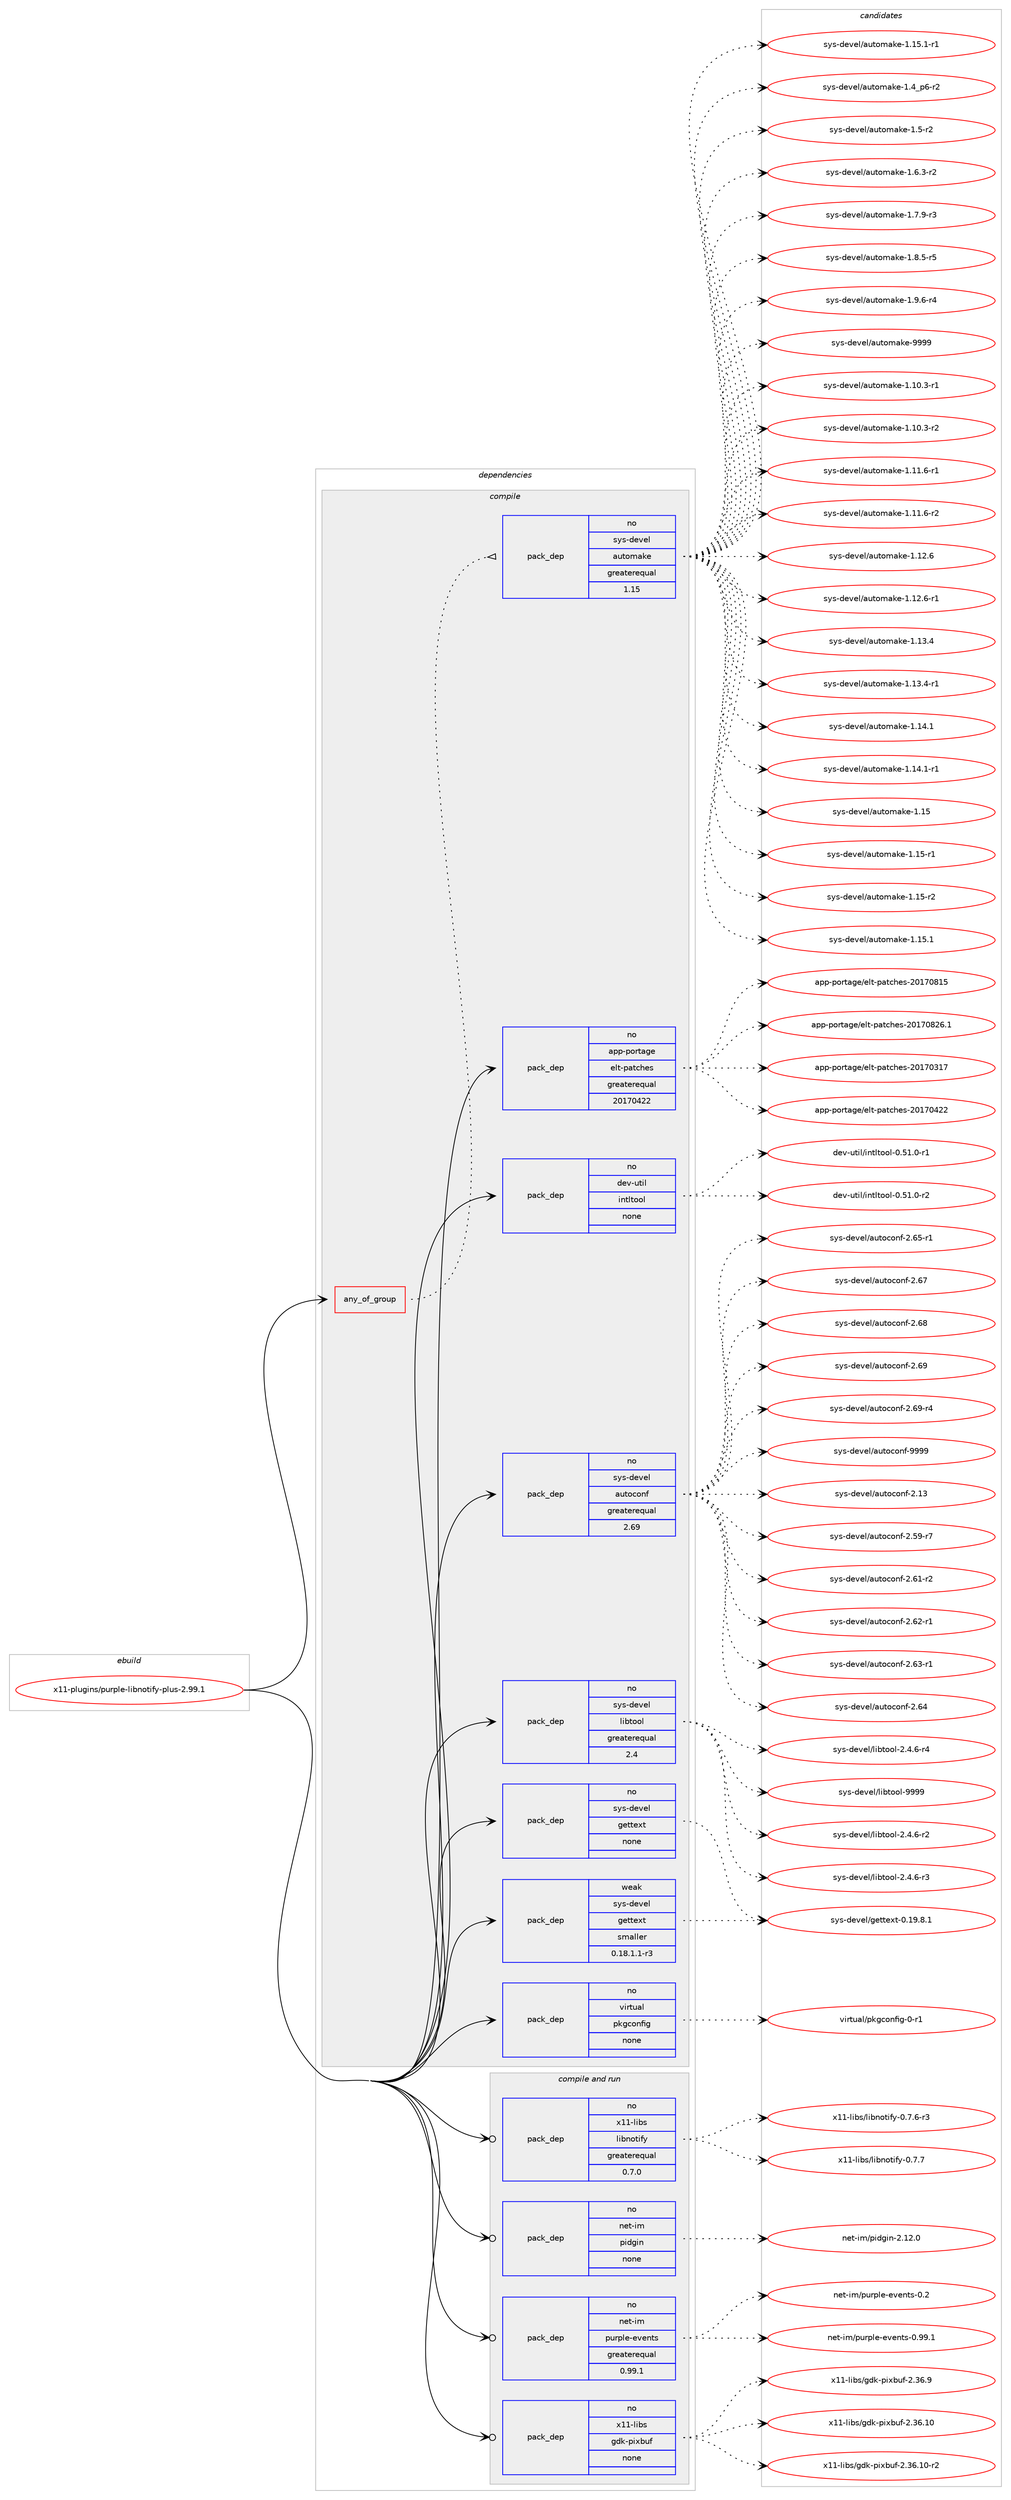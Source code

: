 digraph prolog {

# *************
# Graph options
# *************

newrank=true;
concentrate=true;
compound=true;
graph [rankdir=LR,fontname=Helvetica,fontsize=10,ranksep=1.5];#, ranksep=2.5, nodesep=0.2];
edge  [arrowhead=vee];
node  [fontname=Helvetica,fontsize=10];

# **********
# The ebuild
# **********

subgraph cluster_leftcol {
color=gray;
rank=same;
label=<<i>ebuild</i>>;
id [label="x11-plugins/purple-libnotify-plus-2.99.1", color=red, width=4, href="../x11-plugins/purple-libnotify-plus-2.99.1.svg"];
}

# ****************
# The dependencies
# ****************

subgraph cluster_midcol {
color=gray;
label=<<i>dependencies</i>>;
subgraph cluster_compile {
fillcolor="#eeeeee";
style=filled;
label=<<i>compile</i>>;
subgraph any9581 {
dependency526712 [label=<<TABLE BORDER="0" CELLBORDER="1" CELLSPACING="0" CELLPADDING="4"><TR><TD CELLPADDING="10">any_of_group</TD></TR></TABLE>>, shape=none, color=red];subgraph pack393232 {
dependency526713 [label=<<TABLE BORDER="0" CELLBORDER="1" CELLSPACING="0" CELLPADDING="4" WIDTH="220"><TR><TD ROWSPAN="6" CELLPADDING="30">pack_dep</TD></TR><TR><TD WIDTH="110">no</TD></TR><TR><TD>sys-devel</TD></TR><TR><TD>automake</TD></TR><TR><TD>greaterequal</TD></TR><TR><TD>1.15</TD></TR></TABLE>>, shape=none, color=blue];
}
dependency526712:e -> dependency526713:w [weight=20,style="dotted",arrowhead="oinv"];
}
id:e -> dependency526712:w [weight=20,style="solid",arrowhead="vee"];
subgraph pack393233 {
dependency526714 [label=<<TABLE BORDER="0" CELLBORDER="1" CELLSPACING="0" CELLPADDING="4" WIDTH="220"><TR><TD ROWSPAN="6" CELLPADDING="30">pack_dep</TD></TR><TR><TD WIDTH="110">no</TD></TR><TR><TD>app-portage</TD></TR><TR><TD>elt-patches</TD></TR><TR><TD>greaterequal</TD></TR><TR><TD>20170422</TD></TR></TABLE>>, shape=none, color=blue];
}
id:e -> dependency526714:w [weight=20,style="solid",arrowhead="vee"];
subgraph pack393234 {
dependency526715 [label=<<TABLE BORDER="0" CELLBORDER="1" CELLSPACING="0" CELLPADDING="4" WIDTH="220"><TR><TD ROWSPAN="6" CELLPADDING="30">pack_dep</TD></TR><TR><TD WIDTH="110">no</TD></TR><TR><TD>dev-util</TD></TR><TR><TD>intltool</TD></TR><TR><TD>none</TD></TR><TR><TD></TD></TR></TABLE>>, shape=none, color=blue];
}
id:e -> dependency526715:w [weight=20,style="solid",arrowhead="vee"];
subgraph pack393235 {
dependency526716 [label=<<TABLE BORDER="0" CELLBORDER="1" CELLSPACING="0" CELLPADDING="4" WIDTH="220"><TR><TD ROWSPAN="6" CELLPADDING="30">pack_dep</TD></TR><TR><TD WIDTH="110">no</TD></TR><TR><TD>sys-devel</TD></TR><TR><TD>autoconf</TD></TR><TR><TD>greaterequal</TD></TR><TR><TD>2.69</TD></TR></TABLE>>, shape=none, color=blue];
}
id:e -> dependency526716:w [weight=20,style="solid",arrowhead="vee"];
subgraph pack393236 {
dependency526717 [label=<<TABLE BORDER="0" CELLBORDER="1" CELLSPACING="0" CELLPADDING="4" WIDTH="220"><TR><TD ROWSPAN="6" CELLPADDING="30">pack_dep</TD></TR><TR><TD WIDTH="110">no</TD></TR><TR><TD>sys-devel</TD></TR><TR><TD>gettext</TD></TR><TR><TD>none</TD></TR><TR><TD></TD></TR></TABLE>>, shape=none, color=blue];
}
id:e -> dependency526717:w [weight=20,style="solid",arrowhead="vee"];
subgraph pack393237 {
dependency526718 [label=<<TABLE BORDER="0" CELLBORDER="1" CELLSPACING="0" CELLPADDING="4" WIDTH="220"><TR><TD ROWSPAN="6" CELLPADDING="30">pack_dep</TD></TR><TR><TD WIDTH="110">no</TD></TR><TR><TD>sys-devel</TD></TR><TR><TD>libtool</TD></TR><TR><TD>greaterequal</TD></TR><TR><TD>2.4</TD></TR></TABLE>>, shape=none, color=blue];
}
id:e -> dependency526718:w [weight=20,style="solid",arrowhead="vee"];
subgraph pack393238 {
dependency526719 [label=<<TABLE BORDER="0" CELLBORDER="1" CELLSPACING="0" CELLPADDING="4" WIDTH="220"><TR><TD ROWSPAN="6" CELLPADDING="30">pack_dep</TD></TR><TR><TD WIDTH="110">no</TD></TR><TR><TD>virtual</TD></TR><TR><TD>pkgconfig</TD></TR><TR><TD>none</TD></TR><TR><TD></TD></TR></TABLE>>, shape=none, color=blue];
}
id:e -> dependency526719:w [weight=20,style="solid",arrowhead="vee"];
subgraph pack393239 {
dependency526720 [label=<<TABLE BORDER="0" CELLBORDER="1" CELLSPACING="0" CELLPADDING="4" WIDTH="220"><TR><TD ROWSPAN="6" CELLPADDING="30">pack_dep</TD></TR><TR><TD WIDTH="110">weak</TD></TR><TR><TD>sys-devel</TD></TR><TR><TD>gettext</TD></TR><TR><TD>smaller</TD></TR><TR><TD>0.18.1.1-r3</TD></TR></TABLE>>, shape=none, color=blue];
}
id:e -> dependency526720:w [weight=20,style="solid",arrowhead="vee"];
}
subgraph cluster_compileandrun {
fillcolor="#eeeeee";
style=filled;
label=<<i>compile and run</i>>;
subgraph pack393240 {
dependency526721 [label=<<TABLE BORDER="0" CELLBORDER="1" CELLSPACING="0" CELLPADDING="4" WIDTH="220"><TR><TD ROWSPAN="6" CELLPADDING="30">pack_dep</TD></TR><TR><TD WIDTH="110">no</TD></TR><TR><TD>net-im</TD></TR><TR><TD>pidgin</TD></TR><TR><TD>none</TD></TR><TR><TD></TD></TR></TABLE>>, shape=none, color=blue];
}
id:e -> dependency526721:w [weight=20,style="solid",arrowhead="odotvee"];
subgraph pack393241 {
dependency526722 [label=<<TABLE BORDER="0" CELLBORDER="1" CELLSPACING="0" CELLPADDING="4" WIDTH="220"><TR><TD ROWSPAN="6" CELLPADDING="30">pack_dep</TD></TR><TR><TD WIDTH="110">no</TD></TR><TR><TD>net-im</TD></TR><TR><TD>purple-events</TD></TR><TR><TD>greaterequal</TD></TR><TR><TD>0.99.1</TD></TR></TABLE>>, shape=none, color=blue];
}
id:e -> dependency526722:w [weight=20,style="solid",arrowhead="odotvee"];
subgraph pack393242 {
dependency526723 [label=<<TABLE BORDER="0" CELLBORDER="1" CELLSPACING="0" CELLPADDING="4" WIDTH="220"><TR><TD ROWSPAN="6" CELLPADDING="30">pack_dep</TD></TR><TR><TD WIDTH="110">no</TD></TR><TR><TD>x11-libs</TD></TR><TR><TD>gdk-pixbuf</TD></TR><TR><TD>none</TD></TR><TR><TD></TD></TR></TABLE>>, shape=none, color=blue];
}
id:e -> dependency526723:w [weight=20,style="solid",arrowhead="odotvee"];
subgraph pack393243 {
dependency526724 [label=<<TABLE BORDER="0" CELLBORDER="1" CELLSPACING="0" CELLPADDING="4" WIDTH="220"><TR><TD ROWSPAN="6" CELLPADDING="30">pack_dep</TD></TR><TR><TD WIDTH="110">no</TD></TR><TR><TD>x11-libs</TD></TR><TR><TD>libnotify</TD></TR><TR><TD>greaterequal</TD></TR><TR><TD>0.7.0</TD></TR></TABLE>>, shape=none, color=blue];
}
id:e -> dependency526724:w [weight=20,style="solid",arrowhead="odotvee"];
}
subgraph cluster_run {
fillcolor="#eeeeee";
style=filled;
label=<<i>run</i>>;
}
}

# **************
# The candidates
# **************

subgraph cluster_choices {
rank=same;
color=gray;
label=<<i>candidates</i>>;

subgraph choice393232 {
color=black;
nodesep=1;
choice11512111545100101118101108479711711611110997107101454946494846514511449 [label="sys-devel/automake-1.10.3-r1", color=red, width=4,href="../sys-devel/automake-1.10.3-r1.svg"];
choice11512111545100101118101108479711711611110997107101454946494846514511450 [label="sys-devel/automake-1.10.3-r2", color=red, width=4,href="../sys-devel/automake-1.10.3-r2.svg"];
choice11512111545100101118101108479711711611110997107101454946494946544511449 [label="sys-devel/automake-1.11.6-r1", color=red, width=4,href="../sys-devel/automake-1.11.6-r1.svg"];
choice11512111545100101118101108479711711611110997107101454946494946544511450 [label="sys-devel/automake-1.11.6-r2", color=red, width=4,href="../sys-devel/automake-1.11.6-r2.svg"];
choice1151211154510010111810110847971171161111099710710145494649504654 [label="sys-devel/automake-1.12.6", color=red, width=4,href="../sys-devel/automake-1.12.6.svg"];
choice11512111545100101118101108479711711611110997107101454946495046544511449 [label="sys-devel/automake-1.12.6-r1", color=red, width=4,href="../sys-devel/automake-1.12.6-r1.svg"];
choice1151211154510010111810110847971171161111099710710145494649514652 [label="sys-devel/automake-1.13.4", color=red, width=4,href="../sys-devel/automake-1.13.4.svg"];
choice11512111545100101118101108479711711611110997107101454946495146524511449 [label="sys-devel/automake-1.13.4-r1", color=red, width=4,href="../sys-devel/automake-1.13.4-r1.svg"];
choice1151211154510010111810110847971171161111099710710145494649524649 [label="sys-devel/automake-1.14.1", color=red, width=4,href="../sys-devel/automake-1.14.1.svg"];
choice11512111545100101118101108479711711611110997107101454946495246494511449 [label="sys-devel/automake-1.14.1-r1", color=red, width=4,href="../sys-devel/automake-1.14.1-r1.svg"];
choice115121115451001011181011084797117116111109971071014549464953 [label="sys-devel/automake-1.15", color=red, width=4,href="../sys-devel/automake-1.15.svg"];
choice1151211154510010111810110847971171161111099710710145494649534511449 [label="sys-devel/automake-1.15-r1", color=red, width=4,href="../sys-devel/automake-1.15-r1.svg"];
choice1151211154510010111810110847971171161111099710710145494649534511450 [label="sys-devel/automake-1.15-r2", color=red, width=4,href="../sys-devel/automake-1.15-r2.svg"];
choice1151211154510010111810110847971171161111099710710145494649534649 [label="sys-devel/automake-1.15.1", color=red, width=4,href="../sys-devel/automake-1.15.1.svg"];
choice11512111545100101118101108479711711611110997107101454946495346494511449 [label="sys-devel/automake-1.15.1-r1", color=red, width=4,href="../sys-devel/automake-1.15.1-r1.svg"];
choice115121115451001011181011084797117116111109971071014549465295112544511450 [label="sys-devel/automake-1.4_p6-r2", color=red, width=4,href="../sys-devel/automake-1.4_p6-r2.svg"];
choice11512111545100101118101108479711711611110997107101454946534511450 [label="sys-devel/automake-1.5-r2", color=red, width=4,href="../sys-devel/automake-1.5-r2.svg"];
choice115121115451001011181011084797117116111109971071014549465446514511450 [label="sys-devel/automake-1.6.3-r2", color=red, width=4,href="../sys-devel/automake-1.6.3-r2.svg"];
choice115121115451001011181011084797117116111109971071014549465546574511451 [label="sys-devel/automake-1.7.9-r3", color=red, width=4,href="../sys-devel/automake-1.7.9-r3.svg"];
choice115121115451001011181011084797117116111109971071014549465646534511453 [label="sys-devel/automake-1.8.5-r5", color=red, width=4,href="../sys-devel/automake-1.8.5-r5.svg"];
choice115121115451001011181011084797117116111109971071014549465746544511452 [label="sys-devel/automake-1.9.6-r4", color=red, width=4,href="../sys-devel/automake-1.9.6-r4.svg"];
choice115121115451001011181011084797117116111109971071014557575757 [label="sys-devel/automake-9999", color=red, width=4,href="../sys-devel/automake-9999.svg"];
dependency526713:e -> choice11512111545100101118101108479711711611110997107101454946494846514511449:w [style=dotted,weight="100"];
dependency526713:e -> choice11512111545100101118101108479711711611110997107101454946494846514511450:w [style=dotted,weight="100"];
dependency526713:e -> choice11512111545100101118101108479711711611110997107101454946494946544511449:w [style=dotted,weight="100"];
dependency526713:e -> choice11512111545100101118101108479711711611110997107101454946494946544511450:w [style=dotted,weight="100"];
dependency526713:e -> choice1151211154510010111810110847971171161111099710710145494649504654:w [style=dotted,weight="100"];
dependency526713:e -> choice11512111545100101118101108479711711611110997107101454946495046544511449:w [style=dotted,weight="100"];
dependency526713:e -> choice1151211154510010111810110847971171161111099710710145494649514652:w [style=dotted,weight="100"];
dependency526713:e -> choice11512111545100101118101108479711711611110997107101454946495146524511449:w [style=dotted,weight="100"];
dependency526713:e -> choice1151211154510010111810110847971171161111099710710145494649524649:w [style=dotted,weight="100"];
dependency526713:e -> choice11512111545100101118101108479711711611110997107101454946495246494511449:w [style=dotted,weight="100"];
dependency526713:e -> choice115121115451001011181011084797117116111109971071014549464953:w [style=dotted,weight="100"];
dependency526713:e -> choice1151211154510010111810110847971171161111099710710145494649534511449:w [style=dotted,weight="100"];
dependency526713:e -> choice1151211154510010111810110847971171161111099710710145494649534511450:w [style=dotted,weight="100"];
dependency526713:e -> choice1151211154510010111810110847971171161111099710710145494649534649:w [style=dotted,weight="100"];
dependency526713:e -> choice11512111545100101118101108479711711611110997107101454946495346494511449:w [style=dotted,weight="100"];
dependency526713:e -> choice115121115451001011181011084797117116111109971071014549465295112544511450:w [style=dotted,weight="100"];
dependency526713:e -> choice11512111545100101118101108479711711611110997107101454946534511450:w [style=dotted,weight="100"];
dependency526713:e -> choice115121115451001011181011084797117116111109971071014549465446514511450:w [style=dotted,weight="100"];
dependency526713:e -> choice115121115451001011181011084797117116111109971071014549465546574511451:w [style=dotted,weight="100"];
dependency526713:e -> choice115121115451001011181011084797117116111109971071014549465646534511453:w [style=dotted,weight="100"];
dependency526713:e -> choice115121115451001011181011084797117116111109971071014549465746544511452:w [style=dotted,weight="100"];
dependency526713:e -> choice115121115451001011181011084797117116111109971071014557575757:w [style=dotted,weight="100"];
}
subgraph choice393233 {
color=black;
nodesep=1;
choice97112112451121111141169710310147101108116451129711699104101115455048495548514955 [label="app-portage/elt-patches-20170317", color=red, width=4,href="../app-portage/elt-patches-20170317.svg"];
choice97112112451121111141169710310147101108116451129711699104101115455048495548525050 [label="app-portage/elt-patches-20170422", color=red, width=4,href="../app-portage/elt-patches-20170422.svg"];
choice97112112451121111141169710310147101108116451129711699104101115455048495548564953 [label="app-portage/elt-patches-20170815", color=red, width=4,href="../app-portage/elt-patches-20170815.svg"];
choice971121124511211111411697103101471011081164511297116991041011154550484955485650544649 [label="app-portage/elt-patches-20170826.1", color=red, width=4,href="../app-portage/elt-patches-20170826.1.svg"];
dependency526714:e -> choice97112112451121111141169710310147101108116451129711699104101115455048495548514955:w [style=dotted,weight="100"];
dependency526714:e -> choice97112112451121111141169710310147101108116451129711699104101115455048495548525050:w [style=dotted,weight="100"];
dependency526714:e -> choice97112112451121111141169710310147101108116451129711699104101115455048495548564953:w [style=dotted,weight="100"];
dependency526714:e -> choice971121124511211111411697103101471011081164511297116991041011154550484955485650544649:w [style=dotted,weight="100"];
}
subgraph choice393234 {
color=black;
nodesep=1;
choice1001011184511711610510847105110116108116111111108454846534946484511449 [label="dev-util/intltool-0.51.0-r1", color=red, width=4,href="../dev-util/intltool-0.51.0-r1.svg"];
choice1001011184511711610510847105110116108116111111108454846534946484511450 [label="dev-util/intltool-0.51.0-r2", color=red, width=4,href="../dev-util/intltool-0.51.0-r2.svg"];
dependency526715:e -> choice1001011184511711610510847105110116108116111111108454846534946484511449:w [style=dotted,weight="100"];
dependency526715:e -> choice1001011184511711610510847105110116108116111111108454846534946484511450:w [style=dotted,weight="100"];
}
subgraph choice393235 {
color=black;
nodesep=1;
choice115121115451001011181011084797117116111991111101024550464951 [label="sys-devel/autoconf-2.13", color=red, width=4,href="../sys-devel/autoconf-2.13.svg"];
choice1151211154510010111810110847971171161119911111010245504653574511455 [label="sys-devel/autoconf-2.59-r7", color=red, width=4,href="../sys-devel/autoconf-2.59-r7.svg"];
choice1151211154510010111810110847971171161119911111010245504654494511450 [label="sys-devel/autoconf-2.61-r2", color=red, width=4,href="../sys-devel/autoconf-2.61-r2.svg"];
choice1151211154510010111810110847971171161119911111010245504654504511449 [label="sys-devel/autoconf-2.62-r1", color=red, width=4,href="../sys-devel/autoconf-2.62-r1.svg"];
choice1151211154510010111810110847971171161119911111010245504654514511449 [label="sys-devel/autoconf-2.63-r1", color=red, width=4,href="../sys-devel/autoconf-2.63-r1.svg"];
choice115121115451001011181011084797117116111991111101024550465452 [label="sys-devel/autoconf-2.64", color=red, width=4,href="../sys-devel/autoconf-2.64.svg"];
choice1151211154510010111810110847971171161119911111010245504654534511449 [label="sys-devel/autoconf-2.65-r1", color=red, width=4,href="../sys-devel/autoconf-2.65-r1.svg"];
choice115121115451001011181011084797117116111991111101024550465455 [label="sys-devel/autoconf-2.67", color=red, width=4,href="../sys-devel/autoconf-2.67.svg"];
choice115121115451001011181011084797117116111991111101024550465456 [label="sys-devel/autoconf-2.68", color=red, width=4,href="../sys-devel/autoconf-2.68.svg"];
choice115121115451001011181011084797117116111991111101024550465457 [label="sys-devel/autoconf-2.69", color=red, width=4,href="../sys-devel/autoconf-2.69.svg"];
choice1151211154510010111810110847971171161119911111010245504654574511452 [label="sys-devel/autoconf-2.69-r4", color=red, width=4,href="../sys-devel/autoconf-2.69-r4.svg"];
choice115121115451001011181011084797117116111991111101024557575757 [label="sys-devel/autoconf-9999", color=red, width=4,href="../sys-devel/autoconf-9999.svg"];
dependency526716:e -> choice115121115451001011181011084797117116111991111101024550464951:w [style=dotted,weight="100"];
dependency526716:e -> choice1151211154510010111810110847971171161119911111010245504653574511455:w [style=dotted,weight="100"];
dependency526716:e -> choice1151211154510010111810110847971171161119911111010245504654494511450:w [style=dotted,weight="100"];
dependency526716:e -> choice1151211154510010111810110847971171161119911111010245504654504511449:w [style=dotted,weight="100"];
dependency526716:e -> choice1151211154510010111810110847971171161119911111010245504654514511449:w [style=dotted,weight="100"];
dependency526716:e -> choice115121115451001011181011084797117116111991111101024550465452:w [style=dotted,weight="100"];
dependency526716:e -> choice1151211154510010111810110847971171161119911111010245504654534511449:w [style=dotted,weight="100"];
dependency526716:e -> choice115121115451001011181011084797117116111991111101024550465455:w [style=dotted,weight="100"];
dependency526716:e -> choice115121115451001011181011084797117116111991111101024550465456:w [style=dotted,weight="100"];
dependency526716:e -> choice115121115451001011181011084797117116111991111101024550465457:w [style=dotted,weight="100"];
dependency526716:e -> choice1151211154510010111810110847971171161119911111010245504654574511452:w [style=dotted,weight="100"];
dependency526716:e -> choice115121115451001011181011084797117116111991111101024557575757:w [style=dotted,weight="100"];
}
subgraph choice393236 {
color=black;
nodesep=1;
choice1151211154510010111810110847103101116116101120116454846495746564649 [label="sys-devel/gettext-0.19.8.1", color=red, width=4,href="../sys-devel/gettext-0.19.8.1.svg"];
dependency526717:e -> choice1151211154510010111810110847103101116116101120116454846495746564649:w [style=dotted,weight="100"];
}
subgraph choice393237 {
color=black;
nodesep=1;
choice1151211154510010111810110847108105981161111111084550465246544511450 [label="sys-devel/libtool-2.4.6-r2", color=red, width=4,href="../sys-devel/libtool-2.4.6-r2.svg"];
choice1151211154510010111810110847108105981161111111084550465246544511451 [label="sys-devel/libtool-2.4.6-r3", color=red, width=4,href="../sys-devel/libtool-2.4.6-r3.svg"];
choice1151211154510010111810110847108105981161111111084550465246544511452 [label="sys-devel/libtool-2.4.6-r4", color=red, width=4,href="../sys-devel/libtool-2.4.6-r4.svg"];
choice1151211154510010111810110847108105981161111111084557575757 [label="sys-devel/libtool-9999", color=red, width=4,href="../sys-devel/libtool-9999.svg"];
dependency526718:e -> choice1151211154510010111810110847108105981161111111084550465246544511450:w [style=dotted,weight="100"];
dependency526718:e -> choice1151211154510010111810110847108105981161111111084550465246544511451:w [style=dotted,weight="100"];
dependency526718:e -> choice1151211154510010111810110847108105981161111111084550465246544511452:w [style=dotted,weight="100"];
dependency526718:e -> choice1151211154510010111810110847108105981161111111084557575757:w [style=dotted,weight="100"];
}
subgraph choice393238 {
color=black;
nodesep=1;
choice11810511411611797108471121071039911111010210510345484511449 [label="virtual/pkgconfig-0-r1", color=red, width=4,href="../virtual/pkgconfig-0-r1.svg"];
dependency526719:e -> choice11810511411611797108471121071039911111010210510345484511449:w [style=dotted,weight="100"];
}
subgraph choice393239 {
color=black;
nodesep=1;
choice1151211154510010111810110847103101116116101120116454846495746564649 [label="sys-devel/gettext-0.19.8.1", color=red, width=4,href="../sys-devel/gettext-0.19.8.1.svg"];
dependency526720:e -> choice1151211154510010111810110847103101116116101120116454846495746564649:w [style=dotted,weight="100"];
}
subgraph choice393240 {
color=black;
nodesep=1;
choice110101116451051094711210510010310511045504649504648 [label="net-im/pidgin-2.12.0", color=red, width=4,href="../net-im/pidgin-2.12.0.svg"];
dependency526721:e -> choice110101116451051094711210510010310511045504649504648:w [style=dotted,weight="100"];
}
subgraph choice393241 {
color=black;
nodesep=1;
choice11010111645105109471121171141121081014510111810111011611545484650 [label="net-im/purple-events-0.2", color=red, width=4,href="../net-im/purple-events-0.2.svg"];
choice11010111645105109471121171141121081014510111810111011611545484657574649 [label="net-im/purple-events-0.99.1", color=red, width=4,href="../net-im/purple-events-0.99.1.svg"];
dependency526722:e -> choice11010111645105109471121171141121081014510111810111011611545484650:w [style=dotted,weight="100"];
dependency526722:e -> choice11010111645105109471121171141121081014510111810111011611545484657574649:w [style=dotted,weight="100"];
}
subgraph choice393242 {
color=black;
nodesep=1;
choice120494945108105981154710310010745112105120981171024550465154464948 [label="x11-libs/gdk-pixbuf-2.36.10", color=red, width=4,href="../x11-libs/gdk-pixbuf-2.36.10.svg"];
choice1204949451081059811547103100107451121051209811710245504651544649484511450 [label="x11-libs/gdk-pixbuf-2.36.10-r2", color=red, width=4,href="../x11-libs/gdk-pixbuf-2.36.10-r2.svg"];
choice1204949451081059811547103100107451121051209811710245504651544657 [label="x11-libs/gdk-pixbuf-2.36.9", color=red, width=4,href="../x11-libs/gdk-pixbuf-2.36.9.svg"];
dependency526723:e -> choice120494945108105981154710310010745112105120981171024550465154464948:w [style=dotted,weight="100"];
dependency526723:e -> choice1204949451081059811547103100107451121051209811710245504651544649484511450:w [style=dotted,weight="100"];
dependency526723:e -> choice1204949451081059811547103100107451121051209811710245504651544657:w [style=dotted,weight="100"];
}
subgraph choice393243 {
color=black;
nodesep=1;
choice1204949451081059811547108105981101111161051021214548465546544511451 [label="x11-libs/libnotify-0.7.6-r3", color=red, width=4,href="../x11-libs/libnotify-0.7.6-r3.svg"];
choice120494945108105981154710810598110111116105102121454846554655 [label="x11-libs/libnotify-0.7.7", color=red, width=4,href="../x11-libs/libnotify-0.7.7.svg"];
dependency526724:e -> choice1204949451081059811547108105981101111161051021214548465546544511451:w [style=dotted,weight="100"];
dependency526724:e -> choice120494945108105981154710810598110111116105102121454846554655:w [style=dotted,weight="100"];
}
}

}
